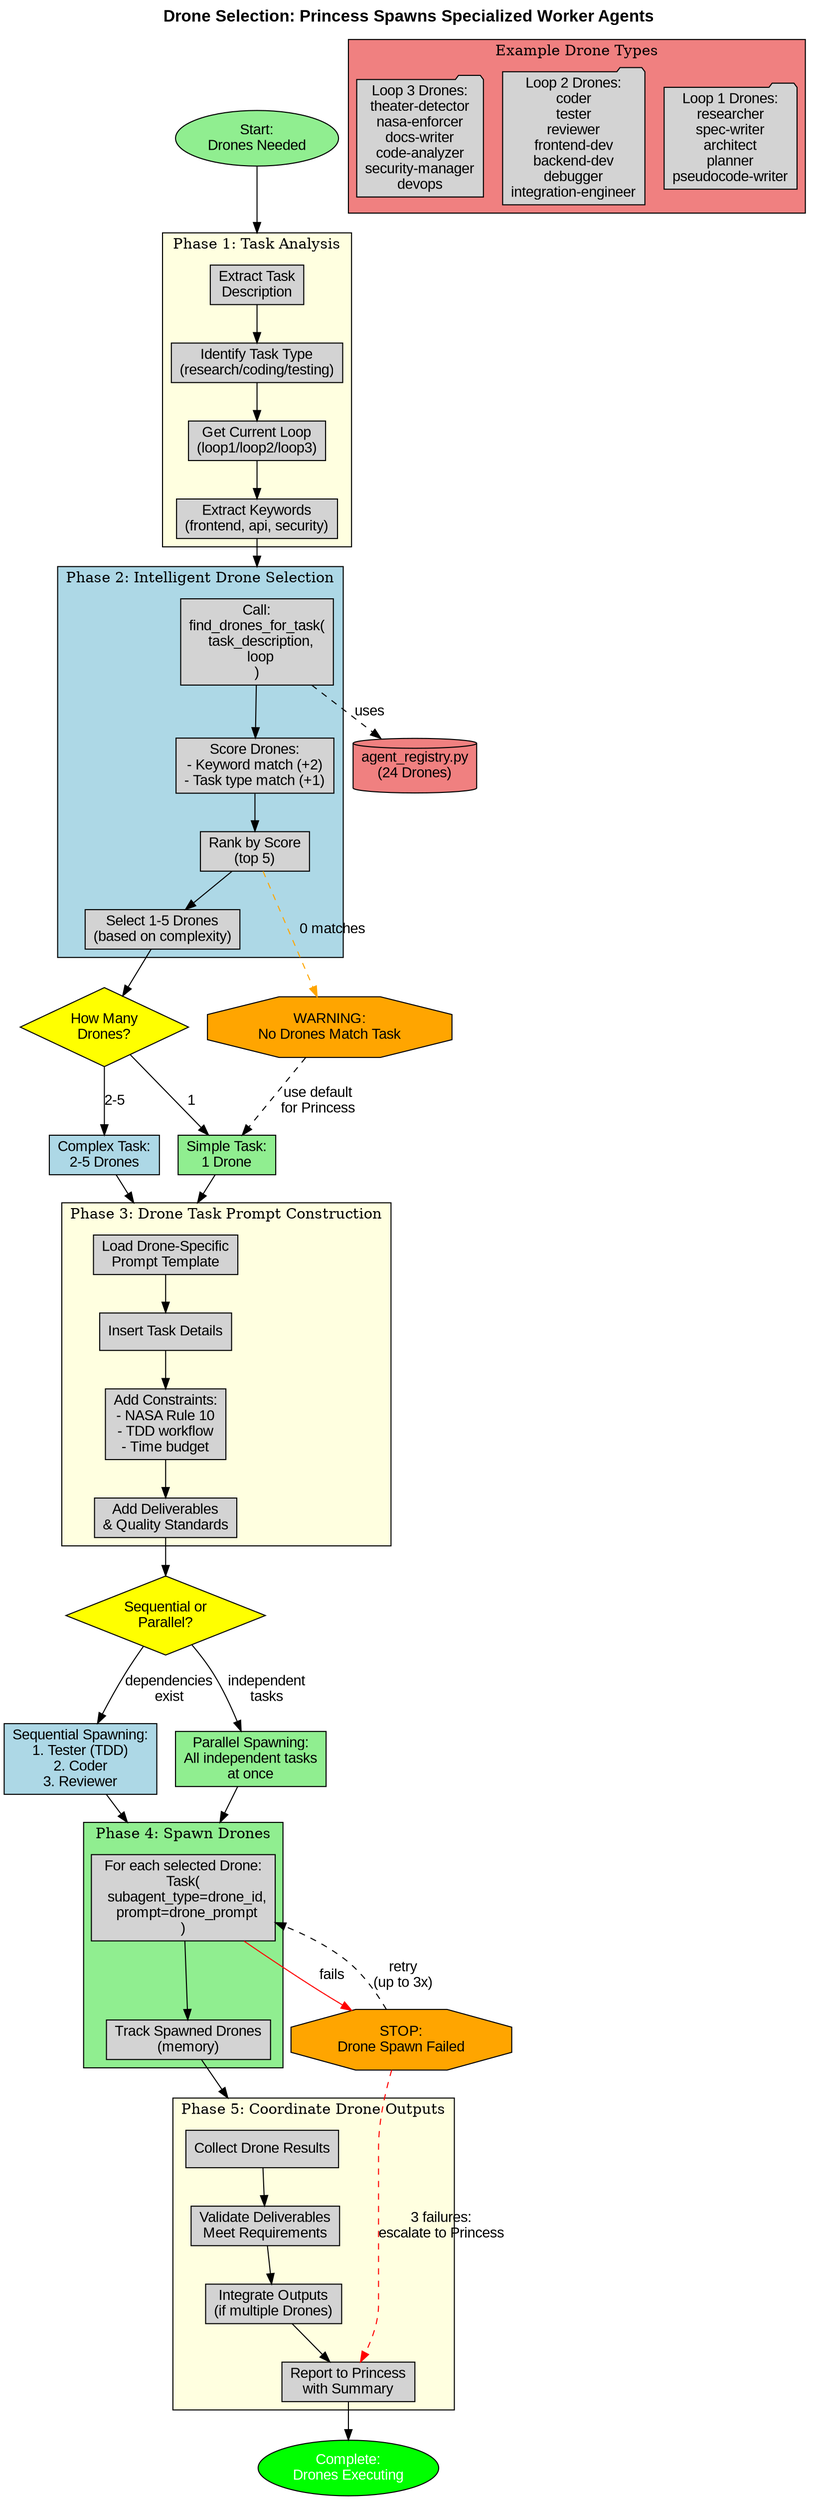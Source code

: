 digraph DroneSelection {
    rankdir=TB;
    compound=true;
    node [shape=box, style=filled, fontname="Arial"];
    edge [fontname="Arial"];

    // Start and end
    start [shape=ellipse, label="Start:\nDrones Needed", fillcolor=lightgreen];
    end [shape=ellipse, label="Complete:\nDrones Executing", fillcolor=green, fontcolor=white];

    // Phase 1: Task Analysis
    subgraph cluster_analysis {
        label="Phase 1: Task Analysis";
        fillcolor=lightyellow;
        style=filled;

        extract_desc [label="Extract Task\nDescription"];
        identify_type [label="Identify Task Type\n(research/coding/testing)"];
        get_loop [label="Get Current Loop\n(loop1/loop2/loop3)"];
        extract_keywords [label="Extract Keywords\n(frontend, api, security)"];

        extract_desc -> identify_type;
        identify_type -> get_loop;
        get_loop -> extract_keywords;
    }

    // Phase 2: Intelligent Selection
    subgraph cluster_selection {
        label="Phase 2: Intelligent Drone Selection";
        fillcolor=lightblue;
        style=filled;

        call_registry [label="Call:\nfind_drones_for_task(\n  task_description,\n  loop\n)"];
        score_drones [label="Score Drones:\n- Keyword match (+2)\n- Task type match (+1)"];
        rank_drones [label="Rank by Score\n(top 5)"];
        select_num [label="Select 1-5 Drones\n(based on complexity)"];

        call_registry -> score_drones;
        score_drones -> rank_drones;
        rank_drones -> select_num;
    }

    // Decision: How many drones?
    decision_count [shape=diamond, label="How Many\nDrones?", fillcolor=yellow];

    one_drone [label="Simple Task:\n1 Drone", fillcolor=lightgreen];
    multi_drone [label="Complex Task:\n2-5 Drones", fillcolor=lightblue];

    // Phase 3: Prompt Construction
    subgraph cluster_prompt {
        label="Phase 3: Drone Task Prompt Construction";
        fillcolor=lightyellow;
        style=filled;

        load_drone_template [label="Load Drone-Specific\nPrompt Template"];
        insert_task [label="Insert Task Details"];
        add_constraints [label="Add Constraints:\n- NASA Rule 10\n- TDD workflow\n- Time budget"];
        add_deliverables [label="Add Deliverables\n& Quality Standards"];

        load_drone_template -> insert_task;
        insert_task -> add_constraints;
        add_constraints -> add_deliverables;
    }

    // Phase 4: Spawning Strategy
    decision_strategy [shape=diamond, label="Sequential or\nParallel?", fillcolor=yellow];

    sequential [label="Sequential Spawning:\n1. Tester (TDD)\n2. Coder\n3. Reviewer", fillcolor=lightblue];
    parallel [label="Parallel Spawning:\nAll independent tasks\nat once", fillcolor=lightgreen];

    // Phase 5: Spawn Drones
    subgraph cluster_spawn {
        label="Phase 4: Spawn Drones";
        fillcolor=lightgreen;
        style=filled;

        spawn_loop [label="For each selected Drone:\nTask(\n  subagent_type=drone_id,\n  prompt=drone_prompt\n)"];
        track_spawns [label="Track Spawned Drones\n(memory)"];

        spawn_loop -> track_spawns;
    }

    // Phase 6: Coordination
    subgraph cluster_coord {
        label="Phase 5: Coordinate Drone Outputs";
        fillcolor=lightyellow;
        style=filled;

        collect_results [label="Collect Drone Results"];
        validate_deliverables [label="Validate Deliverables\nMeet Requirements"];
        integrate_outputs [label="Integrate Outputs\n(if multiple Drones)"];
        report_princess [label="Report to Princess\nwith Summary"];

        collect_results -> validate_deliverables;
        validate_deliverables -> integrate_outputs;
        integrate_outputs -> report_princess;
    }

    // Example Drones
    subgraph cluster_examples {
        label="Example Drone Types";
        fillcolor=lightcoral;
        style=filled;

        loop1_drones [shape=folder, label="Loop 1 Drones:\nresearcher\nspec-writer\narchitect\nplanner\npseudocode-writer"];
        loop2_drones [shape=folder, label="Loop 2 Drones:\ncoder\ntester\nreviewer\nfrontend-dev\nbackend-dev\ndebugger\nintegration-engineer"];
        loop3_drones [shape=folder, label="Loop 3 Drones:\ntheater-detector\nnasa-enforcer\ndocs-writer\ncode-analyzer\nsecurity-manager\ndevops"];
    }

    // Warnings
    warning_no_match [shape=octagon, label="WARNING:\nNo Drones Match Task", fillcolor=orange];
    warning_spawn_fail [shape=octagon, label="STOP:\nDrone Spawn Failed", fillcolor=orange];

    // Flow
    start -> extract_desc [lhead=cluster_analysis];
    extract_keywords -> call_registry [lhead=cluster_selection];
    select_num -> decision_count;

    decision_count -> one_drone [label="1"];
    decision_count -> multi_drone [label="2-5"];

    one_drone -> load_drone_template [lhead=cluster_prompt];
    multi_drone -> load_drone_template [lhead=cluster_prompt];

    add_deliverables -> decision_strategy;
    decision_strategy -> sequential [label="dependencies\nexist"];
    decision_strategy -> parallel [label="independent\ntasks"];

    sequential -> spawn_loop [lhead=cluster_spawn];
    parallel -> spawn_loop [lhead=cluster_spawn];

    track_spawns -> collect_results [lhead=cluster_coord];
    report_princess -> end;

    // Error flows
    rank_drones -> warning_no_match [label="0 matches", color=orange, style=dashed];
    warning_no_match -> one_drone [label="use default\nfor Princess", style=dashed];

    spawn_loop -> warning_spawn_fail [label="fails", color=red];
    warning_spawn_fail -> spawn_loop [label="retry\n(up to 3x)", style=dashed];
    warning_spawn_fail -> report_princess [label="3 failures:\nescalate to Princess", style=dashed, color=red];

    // External references
    agent_registry [shape=cylinder, label="agent_registry.py\n(24 Drones)", fillcolor=lightcoral];
    call_registry -> agent_registry [label="uses", style=dashed];

    labelloc="t";
    label="Drone Selection: Princess Spawns Specialized Worker Agents";
    fontsize=16;
    fontname="Arial Bold";
}

